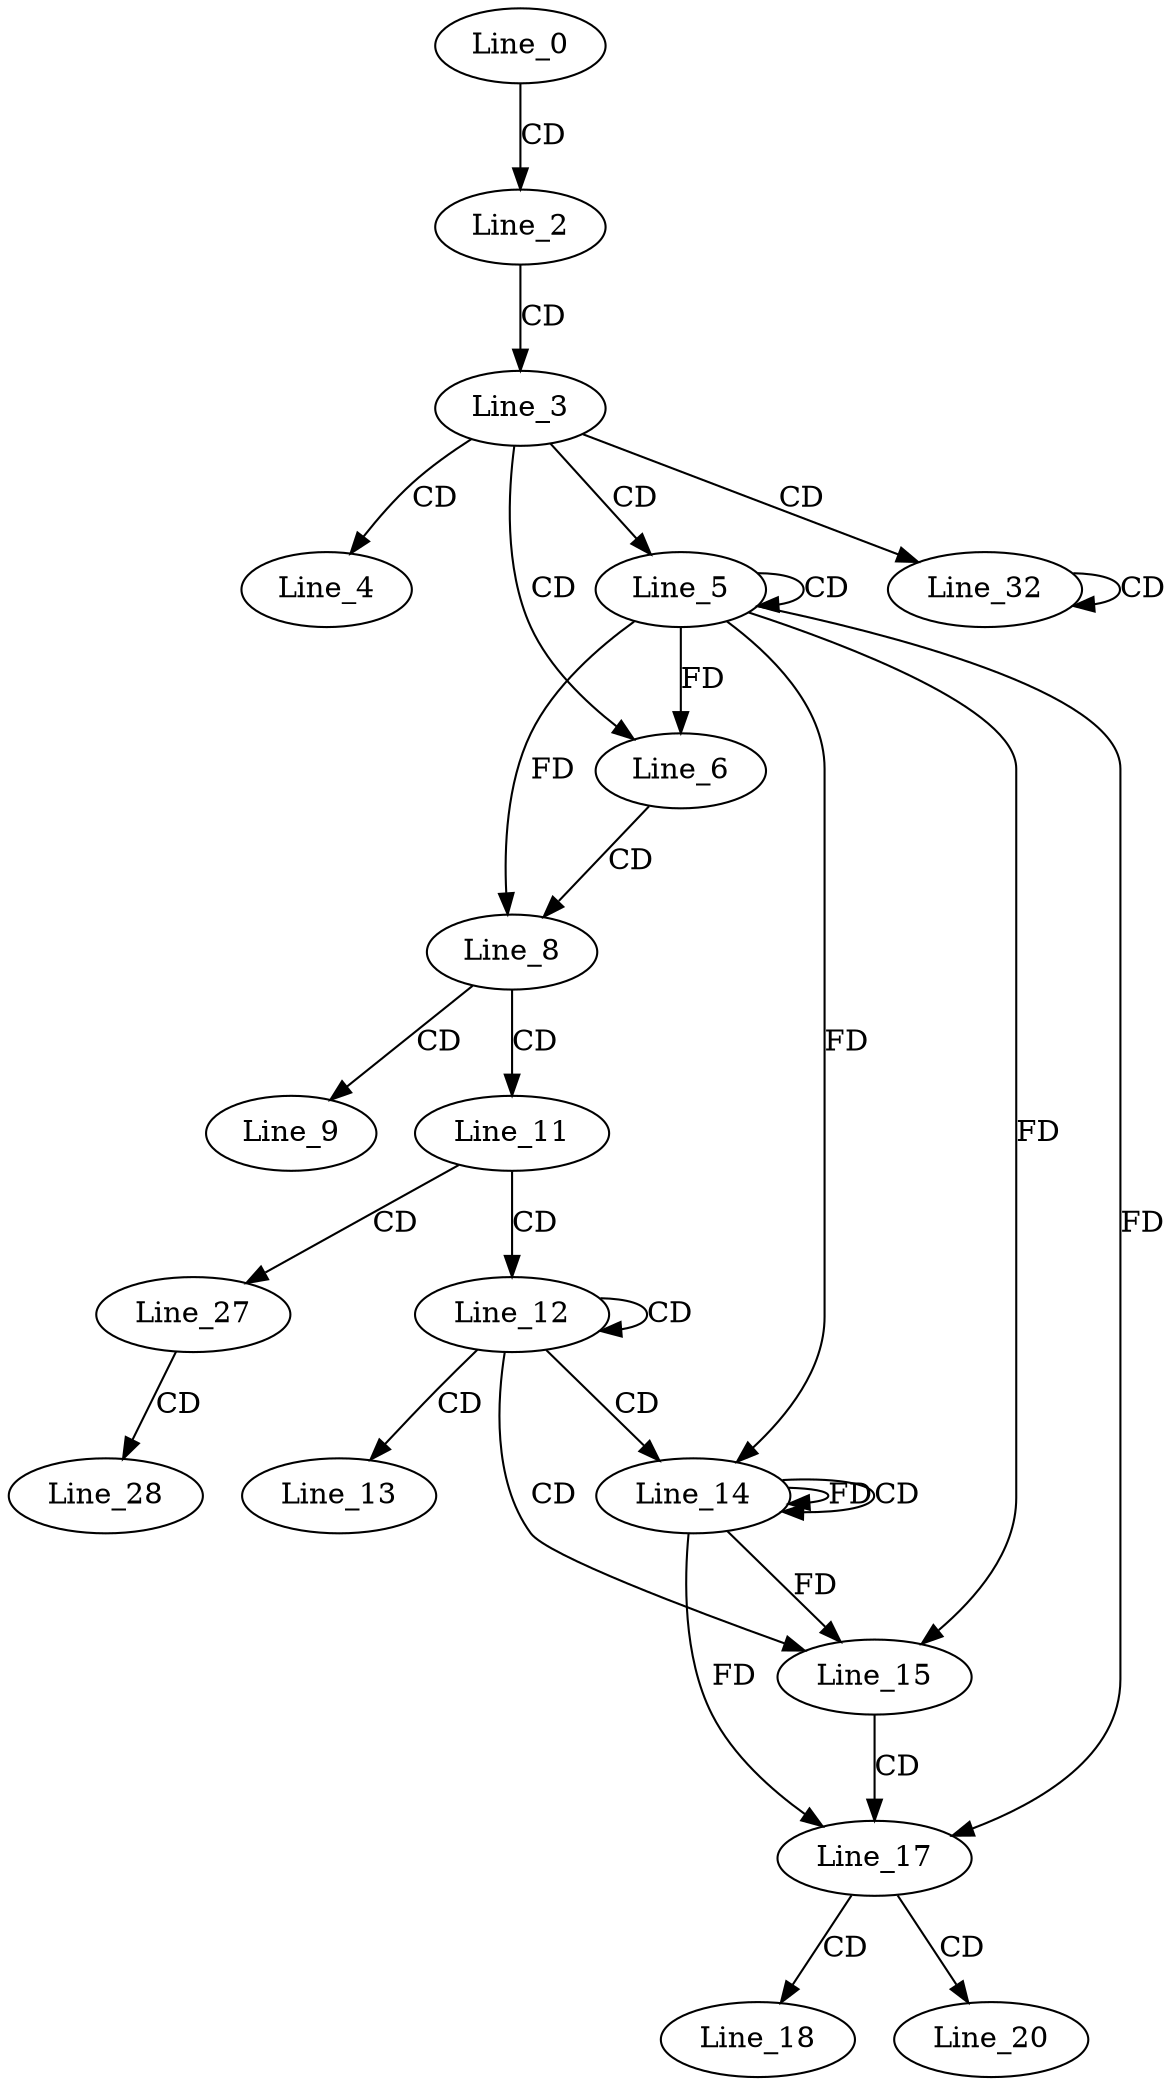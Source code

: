 digraph G {
  Line_0;
  Line_2;
  Line_3;
  Line_4;
  Line_5;
  Line_5;
  Line_6;
  Line_8;
  Line_9;
  Line_11;
  Line_12;
  Line_13;
  Line_14;
  Line_14;
  Line_15;
  Line_17;
  Line_18;
  Line_20;
  Line_27;
  Line_27;
  Line_28;
  Line_32;
  Line_32;
  Line_0 -> Line_2 [ label="CD" ];
  Line_2 -> Line_3 [ label="CD" ];
  Line_3 -> Line_4 [ label="CD" ];
  Line_3 -> Line_5 [ label="CD" ];
  Line_5 -> Line_5 [ label="CD" ];
  Line_3 -> Line_6 [ label="CD" ];
  Line_5 -> Line_6 [ label="FD" ];
  Line_6 -> Line_8 [ label="CD" ];
  Line_5 -> Line_8 [ label="FD" ];
  Line_8 -> Line_9 [ label="CD" ];
  Line_8 -> Line_11 [ label="CD" ];
  Line_11 -> Line_12 [ label="CD" ];
  Line_12 -> Line_12 [ label="CD" ];
  Line_12 -> Line_13 [ label="CD" ];
  Line_12 -> Line_14 [ label="CD" ];
  Line_14 -> Line_14 [ label="FD" ];
  Line_5 -> Line_14 [ label="FD" ];
  Line_14 -> Line_14 [ label="CD" ];
  Line_12 -> Line_15 [ label="CD" ];
  Line_14 -> Line_15 [ label="FD" ];
  Line_5 -> Line_15 [ label="FD" ];
  Line_15 -> Line_17 [ label="CD" ];
  Line_14 -> Line_17 [ label="FD" ];
  Line_5 -> Line_17 [ label="FD" ];
  Line_17 -> Line_18 [ label="CD" ];
  Line_17 -> Line_20 [ label="CD" ];
  Line_11 -> Line_27 [ label="CD" ];
  Line_27 -> Line_28 [ label="CD" ];
  Line_3 -> Line_32 [ label="CD" ];
  Line_32 -> Line_32 [ label="CD" ];
}
